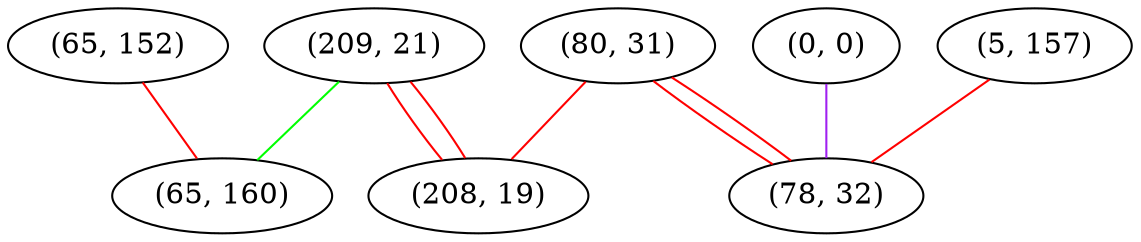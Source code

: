 graph "" {
"(65, 152)";
"(0, 0)";
"(80, 31)";
"(5, 157)";
"(209, 21)";
"(78, 32)";
"(208, 19)";
"(65, 160)";
"(65, 152)" -- "(65, 160)"  [color=red, key=0, weight=1];
"(0, 0)" -- "(78, 32)"  [color=purple, key=0, weight=4];
"(80, 31)" -- "(208, 19)"  [color=red, key=0, weight=1];
"(80, 31)" -- "(78, 32)"  [color=red, key=0, weight=1];
"(80, 31)" -- "(78, 32)"  [color=red, key=1, weight=1];
"(5, 157)" -- "(78, 32)"  [color=red, key=0, weight=1];
"(209, 21)" -- "(208, 19)"  [color=red, key=0, weight=1];
"(209, 21)" -- "(208, 19)"  [color=red, key=1, weight=1];
"(209, 21)" -- "(65, 160)"  [color=green, key=0, weight=2];
}
